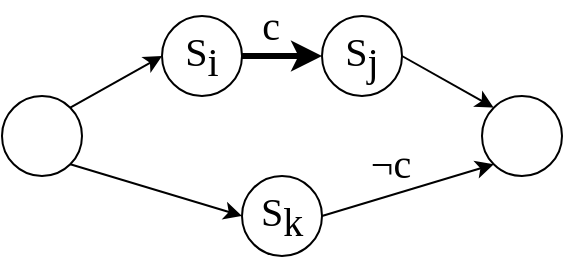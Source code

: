 <mxfile version="22.1.2" type="device">
  <diagram name="Pagina-1" id="GgXEJ81RuVTFlW8kEIqq">
    <mxGraphModel dx="819" dy="426" grid="1" gridSize="10" guides="1" tooltips="1" connect="1" arrows="1" fold="1" page="1" pageScale="1" pageWidth="827" pageHeight="1169" math="0" shadow="0">
      <root>
        <mxCell id="0" />
        <mxCell id="1" parent="0" />
        <mxCell id="02vexZp_IqWnZ5WZXqgF-1" value="" style="ellipse;whiteSpace=wrap;html=1;aspect=fixed;" vertex="1" parent="1">
          <mxGeometry x="240" y="360" width="40" height="40" as="geometry" />
        </mxCell>
        <mxCell id="02vexZp_IqWnZ5WZXqgF-2" value="S&lt;sub style=&quot;font-size: 20px;&quot;&gt;i&lt;/sub&gt;" style="ellipse;whiteSpace=wrap;html=1;aspect=fixed;fontSize=20;fontFamily=Times New Roman;" vertex="1" parent="1">
          <mxGeometry x="320" y="320" width="40" height="40" as="geometry" />
        </mxCell>
        <mxCell id="02vexZp_IqWnZ5WZXqgF-3" value="S&lt;sub style=&quot;font-size: 20px;&quot;&gt;k&lt;/sub&gt;" style="ellipse;whiteSpace=wrap;html=1;aspect=fixed;fontSize=20;fontFamily=Times New Roman;" vertex="1" parent="1">
          <mxGeometry x="360" y="400" width="40" height="40" as="geometry" />
        </mxCell>
        <mxCell id="02vexZp_IqWnZ5WZXqgF-4" value="S&lt;sub style=&quot;font-size: 20px;&quot;&gt;j&lt;/sub&gt;" style="ellipse;whiteSpace=wrap;html=1;aspect=fixed;fontSize=20;fontFamily=Times New Roman;" vertex="1" parent="1">
          <mxGeometry x="400" y="320" width="40" height="40" as="geometry" />
        </mxCell>
        <mxCell id="02vexZp_IqWnZ5WZXqgF-5" value="" style="ellipse;whiteSpace=wrap;html=1;aspect=fixed;" vertex="1" parent="1">
          <mxGeometry x="480" y="360" width="40" height="40" as="geometry" />
        </mxCell>
        <mxCell id="02vexZp_IqWnZ5WZXqgF-6" value="" style="endArrow=classic;html=1;rounded=0;exitX=1;exitY=0;exitDx=0;exitDy=0;entryX=0;entryY=0.5;entryDx=0;entryDy=0;" edge="1" parent="1" source="02vexZp_IqWnZ5WZXqgF-1" target="02vexZp_IqWnZ5WZXqgF-2">
          <mxGeometry width="50" height="50" relative="1" as="geometry">
            <mxPoint x="315" y="420" as="sourcePoint" />
            <mxPoint x="365" y="370" as="targetPoint" />
          </mxGeometry>
        </mxCell>
        <mxCell id="02vexZp_IqWnZ5WZXqgF-7" value="" style="endArrow=classic;html=1;rounded=0;exitX=1;exitY=1;exitDx=0;exitDy=0;entryX=0;entryY=0.5;entryDx=0;entryDy=0;" edge="1" parent="1" source="02vexZp_IqWnZ5WZXqgF-1" target="02vexZp_IqWnZ5WZXqgF-3">
          <mxGeometry width="50" height="50" relative="1" as="geometry">
            <mxPoint x="284" y="376" as="sourcePoint" />
            <mxPoint x="330" y="350" as="targetPoint" />
          </mxGeometry>
        </mxCell>
        <mxCell id="02vexZp_IqWnZ5WZXqgF-8" value="" style="endArrow=classic;html=1;rounded=0;exitX=1;exitY=0.5;exitDx=0;exitDy=0;entryX=0;entryY=1;entryDx=0;entryDy=0;strokeWidth=1;" edge="1" parent="1" source="02vexZp_IqWnZ5WZXqgF-3" target="02vexZp_IqWnZ5WZXqgF-5">
          <mxGeometry width="50" height="50" relative="1" as="geometry">
            <mxPoint x="284" y="404" as="sourcePoint" />
            <mxPoint x="370" y="430" as="targetPoint" />
          </mxGeometry>
        </mxCell>
        <mxCell id="02vexZp_IqWnZ5WZXqgF-12" value="&lt;font face=&quot;Verdana&quot; style=&quot;font-size: 20px;&quot;&gt;¬&lt;/font&gt;&lt;font face=&quot;Times New Roman&quot; style=&quot;font-size: 20px;&quot;&gt;c&lt;/font&gt;" style="edgeLabel;html=1;align=center;verticalAlign=middle;resizable=0;points=[];" vertex="1" connectable="0" parent="02vexZp_IqWnZ5WZXqgF-8">
          <mxGeometry x="-0.056" y="-2" relative="1" as="geometry">
            <mxPoint x="-8" y="-17" as="offset" />
          </mxGeometry>
        </mxCell>
        <mxCell id="02vexZp_IqWnZ5WZXqgF-9" value="" style="endArrow=classic;html=1;rounded=0;exitX=1;exitY=0.5;exitDx=0;exitDy=0;entryX=0;entryY=0;entryDx=0;entryDy=0;" edge="1" parent="1" source="02vexZp_IqWnZ5WZXqgF-4" target="02vexZp_IqWnZ5WZXqgF-5">
          <mxGeometry width="50" height="50" relative="1" as="geometry">
            <mxPoint x="410" y="430" as="sourcePoint" />
            <mxPoint x="496" y="404" as="targetPoint" />
          </mxGeometry>
        </mxCell>
        <mxCell id="02vexZp_IqWnZ5WZXqgF-10" value="" style="endArrow=classic;html=1;rounded=0;exitX=1;exitY=0.5;exitDx=0;exitDy=0;entryX=0;entryY=0.5;entryDx=0;entryDy=0;strokeWidth=3;" edge="1" parent="1" source="02vexZp_IqWnZ5WZXqgF-2" target="02vexZp_IqWnZ5WZXqgF-4">
          <mxGeometry width="50" height="50" relative="1" as="geometry">
            <mxPoint x="450" y="350" as="sourcePoint" />
            <mxPoint x="496" y="376" as="targetPoint" />
          </mxGeometry>
        </mxCell>
        <mxCell id="02vexZp_IqWnZ5WZXqgF-11" value="&lt;font style=&quot;font-size: 20px;&quot; face=&quot;Times New Roman&quot;&gt;c&lt;/font&gt;" style="edgeLabel;html=1;align=center;verticalAlign=middle;resizable=0;points=[];" vertex="1" connectable="0" parent="02vexZp_IqWnZ5WZXqgF-10">
          <mxGeometry x="0.183" relative="1" as="geometry">
            <mxPoint x="-10" y="-16" as="offset" />
          </mxGeometry>
        </mxCell>
      </root>
    </mxGraphModel>
  </diagram>
</mxfile>
